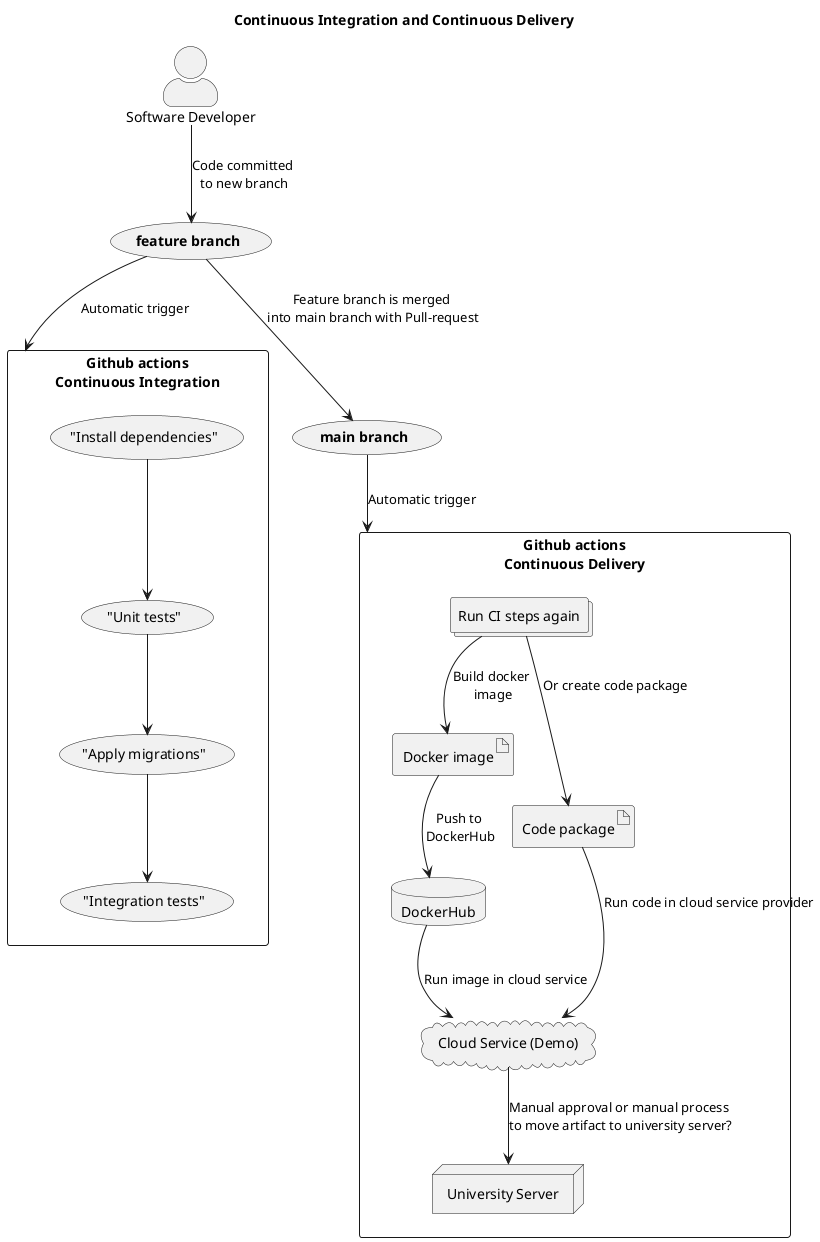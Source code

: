 @startuml
skinparam actorStyle awesome
title Continuous Integration and Continuous Delivery


'Continuous Integration -----------------------------------
actor "Software Developer"                  as Developer
(**feature branch**)                        as FeatureBranch
"Github actions\nContinuous Integration"    as ci
"Github actions\nContinuous Delivery"       as cd
(**main branch**)                           as MainBranch


Developer --> FeatureBranch : Code committed \nto new branch
FeatureBranch --> ci : "Automatic trigger"
FeatureBranch --> MainBranch : "Feature branch is merged\n into main branch with Pull-request"
MainBranch --> cd : "Automatic trigger"

rectangle ci {
  ("Install dependencies")  as dependencies
  ("Apply migrations")      as Migrations
  ("Integration tests")     as ItTests
  ("Unit tests")            as UnitTests

  dependencies --> UnitTests
  UnitTests --> Migrations
  Migrations --> ItTests
}

rectangle cd {
    collections "Run CI steps again"    as all_tests
    artifact "Docker image"             as docker_image
    database "DockerHub"                as docker_hub
    artifact "Code package"             as code
    cloud "Cloud Service (Demo)"        as cloud
    node "University Server"            as server

    all_tests --> docker_image : "Build docker\n image"
    docker_image --> docker_hub : "Push to \nDockerHub"
    docker_hub --> cloud : "Run image in cloud service"

    all_tests  --> code : "Or create code package"
    code --> cloud : "Run code in cloud service provider"
    cloud --> server : "Manual approval or manual process \nto move artifact to university server?"
}

@enduml



